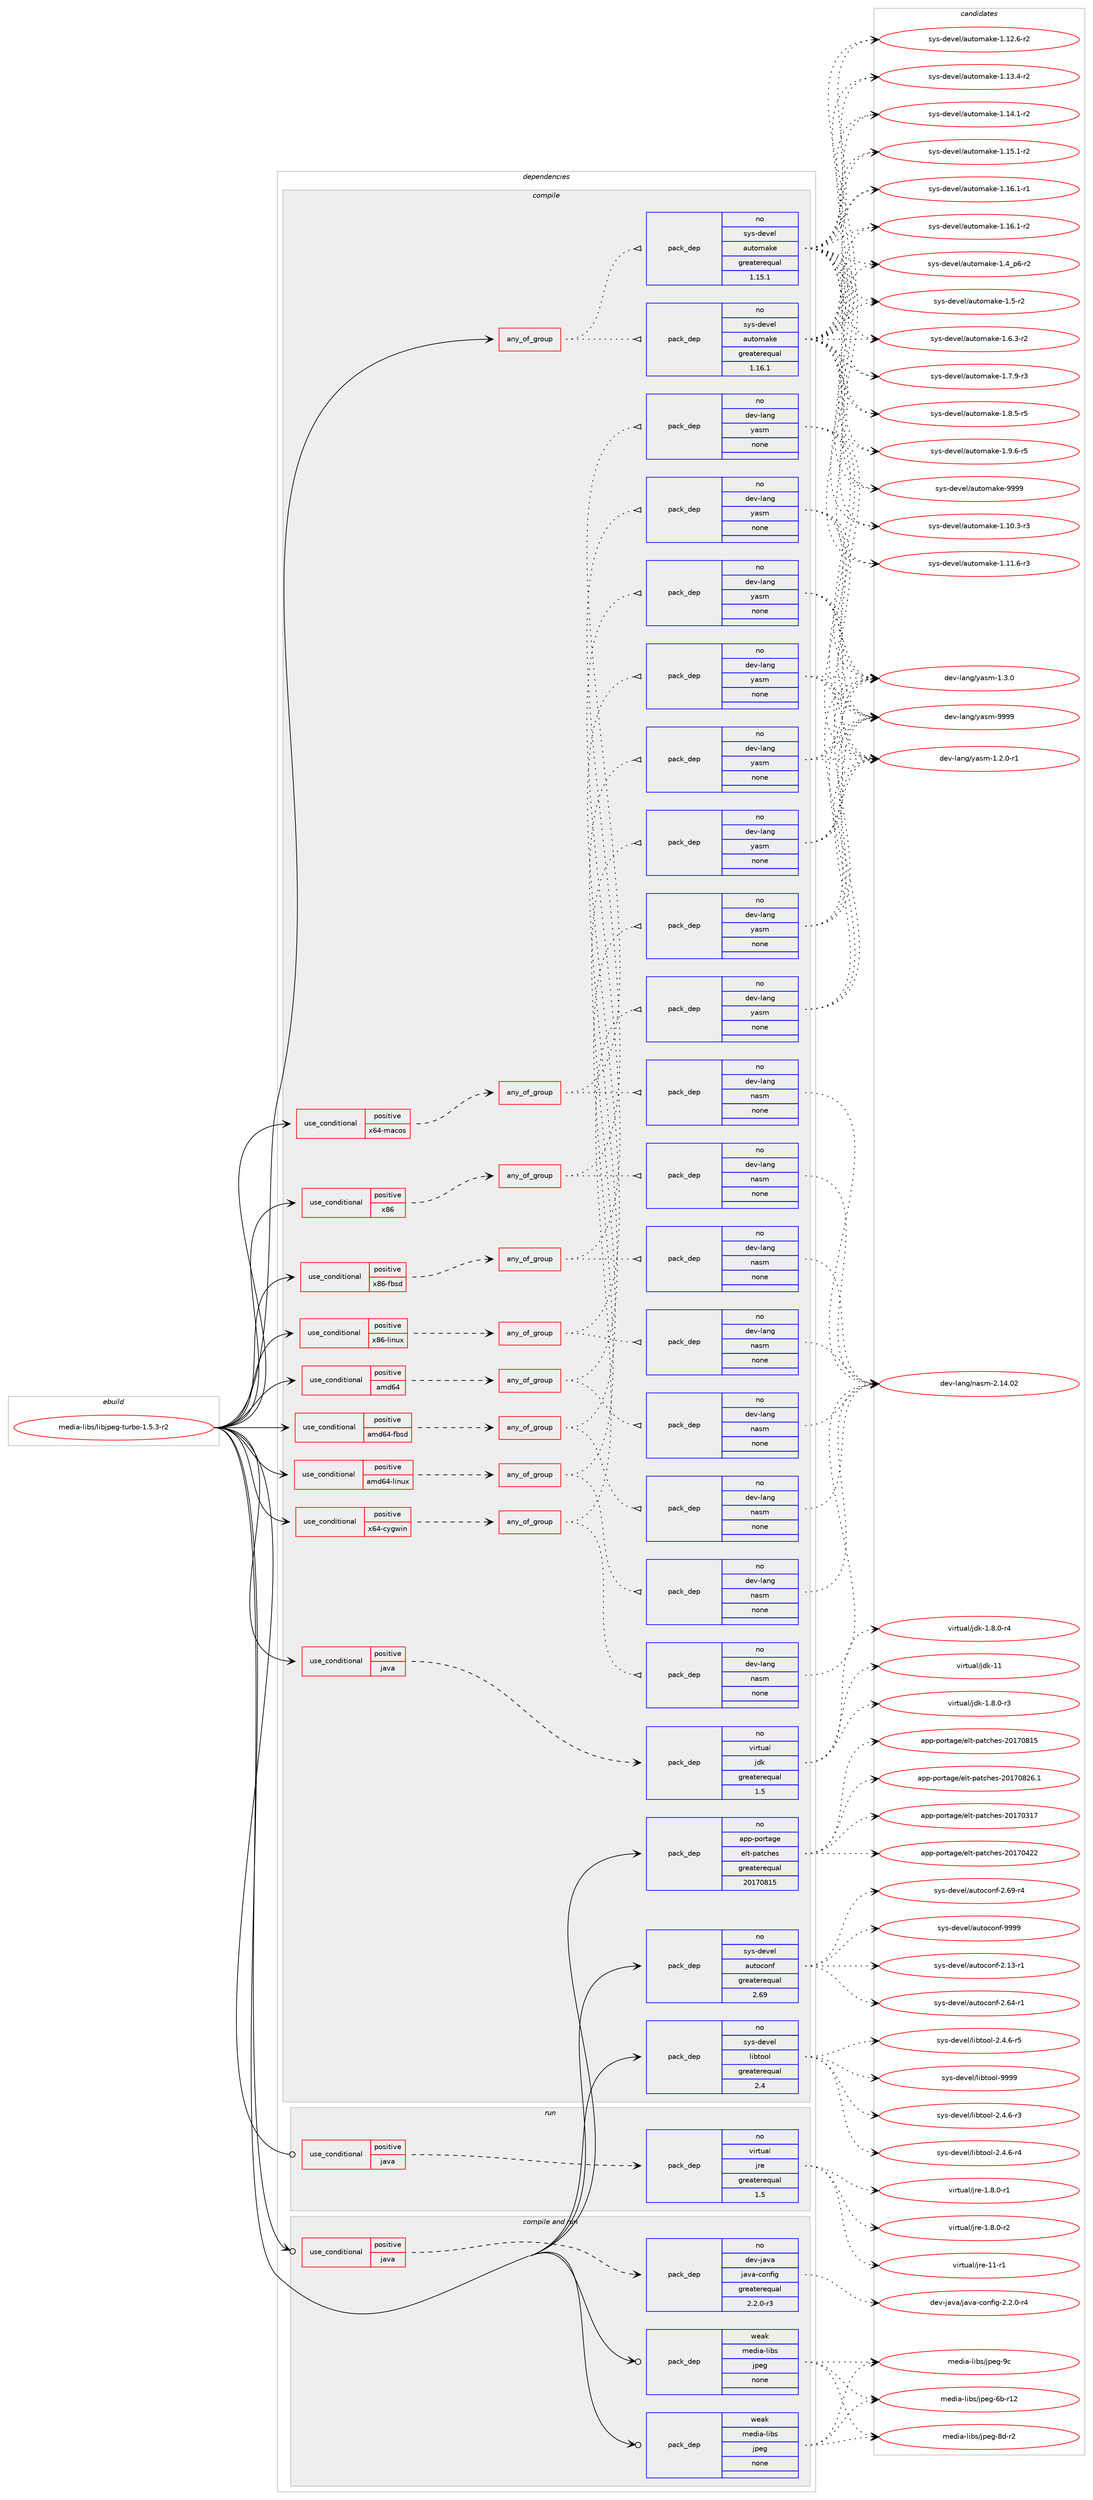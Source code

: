 digraph prolog {

# *************
# Graph options
# *************

newrank=true;
concentrate=true;
compound=true;
graph [rankdir=LR,fontname=Helvetica,fontsize=10,ranksep=1.5];#, ranksep=2.5, nodesep=0.2];
edge  [arrowhead=vee];
node  [fontname=Helvetica,fontsize=10];

# **********
# The ebuild
# **********

subgraph cluster_leftcol {
color=gray;
rank=same;
label=<<i>ebuild</i>>;
id [label="media-libs/libjpeg-turbo-1.5.3-r2", color=red, width=4, href="../media-libs/libjpeg-turbo-1.5.3-r2.svg"];
}

# ****************
# The dependencies
# ****************

subgraph cluster_midcol {
color=gray;
label=<<i>dependencies</i>>;
subgraph cluster_compile {
fillcolor="#eeeeee";
style=filled;
label=<<i>compile</i>>;
subgraph any13257 {
dependency787592 [label=<<TABLE BORDER="0" CELLBORDER="1" CELLSPACING="0" CELLPADDING="4"><TR><TD CELLPADDING="10">any_of_group</TD></TR></TABLE>>, shape=none, color=red];subgraph pack582353 {
dependency787593 [label=<<TABLE BORDER="0" CELLBORDER="1" CELLSPACING="0" CELLPADDING="4" WIDTH="220"><TR><TD ROWSPAN="6" CELLPADDING="30">pack_dep</TD></TR><TR><TD WIDTH="110">no</TD></TR><TR><TD>sys-devel</TD></TR><TR><TD>automake</TD></TR><TR><TD>greaterequal</TD></TR><TR><TD>1.16.1</TD></TR></TABLE>>, shape=none, color=blue];
}
dependency787592:e -> dependency787593:w [weight=20,style="dotted",arrowhead="oinv"];
subgraph pack582354 {
dependency787594 [label=<<TABLE BORDER="0" CELLBORDER="1" CELLSPACING="0" CELLPADDING="4" WIDTH="220"><TR><TD ROWSPAN="6" CELLPADDING="30">pack_dep</TD></TR><TR><TD WIDTH="110">no</TD></TR><TR><TD>sys-devel</TD></TR><TR><TD>automake</TD></TR><TR><TD>greaterequal</TD></TR><TR><TD>1.15.1</TD></TR></TABLE>>, shape=none, color=blue];
}
dependency787592:e -> dependency787594:w [weight=20,style="dotted",arrowhead="oinv"];
}
id:e -> dependency787592:w [weight=20,style="solid",arrowhead="vee"];
subgraph cond191549 {
dependency787595 [label=<<TABLE BORDER="0" CELLBORDER="1" CELLSPACING="0" CELLPADDING="4"><TR><TD ROWSPAN="3" CELLPADDING="10">use_conditional</TD></TR><TR><TD>positive</TD></TR><TR><TD>amd64</TD></TR></TABLE>>, shape=none, color=red];
subgraph any13258 {
dependency787596 [label=<<TABLE BORDER="0" CELLBORDER="1" CELLSPACING="0" CELLPADDING="4"><TR><TD CELLPADDING="10">any_of_group</TD></TR></TABLE>>, shape=none, color=red];subgraph pack582355 {
dependency787597 [label=<<TABLE BORDER="0" CELLBORDER="1" CELLSPACING="0" CELLPADDING="4" WIDTH="220"><TR><TD ROWSPAN="6" CELLPADDING="30">pack_dep</TD></TR><TR><TD WIDTH="110">no</TD></TR><TR><TD>dev-lang</TD></TR><TR><TD>nasm</TD></TR><TR><TD>none</TD></TR><TR><TD></TD></TR></TABLE>>, shape=none, color=blue];
}
dependency787596:e -> dependency787597:w [weight=20,style="dotted",arrowhead="oinv"];
subgraph pack582356 {
dependency787598 [label=<<TABLE BORDER="0" CELLBORDER="1" CELLSPACING="0" CELLPADDING="4" WIDTH="220"><TR><TD ROWSPAN="6" CELLPADDING="30">pack_dep</TD></TR><TR><TD WIDTH="110">no</TD></TR><TR><TD>dev-lang</TD></TR><TR><TD>yasm</TD></TR><TR><TD>none</TD></TR><TR><TD></TD></TR></TABLE>>, shape=none, color=blue];
}
dependency787596:e -> dependency787598:w [weight=20,style="dotted",arrowhead="oinv"];
}
dependency787595:e -> dependency787596:w [weight=20,style="dashed",arrowhead="vee"];
}
id:e -> dependency787595:w [weight=20,style="solid",arrowhead="vee"];
subgraph cond191550 {
dependency787599 [label=<<TABLE BORDER="0" CELLBORDER="1" CELLSPACING="0" CELLPADDING="4"><TR><TD ROWSPAN="3" CELLPADDING="10">use_conditional</TD></TR><TR><TD>positive</TD></TR><TR><TD>amd64-fbsd</TD></TR></TABLE>>, shape=none, color=red];
subgraph any13259 {
dependency787600 [label=<<TABLE BORDER="0" CELLBORDER="1" CELLSPACING="0" CELLPADDING="4"><TR><TD CELLPADDING="10">any_of_group</TD></TR></TABLE>>, shape=none, color=red];subgraph pack582357 {
dependency787601 [label=<<TABLE BORDER="0" CELLBORDER="1" CELLSPACING="0" CELLPADDING="4" WIDTH="220"><TR><TD ROWSPAN="6" CELLPADDING="30">pack_dep</TD></TR><TR><TD WIDTH="110">no</TD></TR><TR><TD>dev-lang</TD></TR><TR><TD>nasm</TD></TR><TR><TD>none</TD></TR><TR><TD></TD></TR></TABLE>>, shape=none, color=blue];
}
dependency787600:e -> dependency787601:w [weight=20,style="dotted",arrowhead="oinv"];
subgraph pack582358 {
dependency787602 [label=<<TABLE BORDER="0" CELLBORDER="1" CELLSPACING="0" CELLPADDING="4" WIDTH="220"><TR><TD ROWSPAN="6" CELLPADDING="30">pack_dep</TD></TR><TR><TD WIDTH="110">no</TD></TR><TR><TD>dev-lang</TD></TR><TR><TD>yasm</TD></TR><TR><TD>none</TD></TR><TR><TD></TD></TR></TABLE>>, shape=none, color=blue];
}
dependency787600:e -> dependency787602:w [weight=20,style="dotted",arrowhead="oinv"];
}
dependency787599:e -> dependency787600:w [weight=20,style="dashed",arrowhead="vee"];
}
id:e -> dependency787599:w [weight=20,style="solid",arrowhead="vee"];
subgraph cond191551 {
dependency787603 [label=<<TABLE BORDER="0" CELLBORDER="1" CELLSPACING="0" CELLPADDING="4"><TR><TD ROWSPAN="3" CELLPADDING="10">use_conditional</TD></TR><TR><TD>positive</TD></TR><TR><TD>amd64-linux</TD></TR></TABLE>>, shape=none, color=red];
subgraph any13260 {
dependency787604 [label=<<TABLE BORDER="0" CELLBORDER="1" CELLSPACING="0" CELLPADDING="4"><TR><TD CELLPADDING="10">any_of_group</TD></TR></TABLE>>, shape=none, color=red];subgraph pack582359 {
dependency787605 [label=<<TABLE BORDER="0" CELLBORDER="1" CELLSPACING="0" CELLPADDING="4" WIDTH="220"><TR><TD ROWSPAN="6" CELLPADDING="30">pack_dep</TD></TR><TR><TD WIDTH="110">no</TD></TR><TR><TD>dev-lang</TD></TR><TR><TD>nasm</TD></TR><TR><TD>none</TD></TR><TR><TD></TD></TR></TABLE>>, shape=none, color=blue];
}
dependency787604:e -> dependency787605:w [weight=20,style="dotted",arrowhead="oinv"];
subgraph pack582360 {
dependency787606 [label=<<TABLE BORDER="0" CELLBORDER="1" CELLSPACING="0" CELLPADDING="4" WIDTH="220"><TR><TD ROWSPAN="6" CELLPADDING="30">pack_dep</TD></TR><TR><TD WIDTH="110">no</TD></TR><TR><TD>dev-lang</TD></TR><TR><TD>yasm</TD></TR><TR><TD>none</TD></TR><TR><TD></TD></TR></TABLE>>, shape=none, color=blue];
}
dependency787604:e -> dependency787606:w [weight=20,style="dotted",arrowhead="oinv"];
}
dependency787603:e -> dependency787604:w [weight=20,style="dashed",arrowhead="vee"];
}
id:e -> dependency787603:w [weight=20,style="solid",arrowhead="vee"];
subgraph cond191552 {
dependency787607 [label=<<TABLE BORDER="0" CELLBORDER="1" CELLSPACING="0" CELLPADDING="4"><TR><TD ROWSPAN="3" CELLPADDING="10">use_conditional</TD></TR><TR><TD>positive</TD></TR><TR><TD>java</TD></TR></TABLE>>, shape=none, color=red];
subgraph pack582361 {
dependency787608 [label=<<TABLE BORDER="0" CELLBORDER="1" CELLSPACING="0" CELLPADDING="4" WIDTH="220"><TR><TD ROWSPAN="6" CELLPADDING="30">pack_dep</TD></TR><TR><TD WIDTH="110">no</TD></TR><TR><TD>virtual</TD></TR><TR><TD>jdk</TD></TR><TR><TD>greaterequal</TD></TR><TR><TD>1.5</TD></TR></TABLE>>, shape=none, color=blue];
}
dependency787607:e -> dependency787608:w [weight=20,style="dashed",arrowhead="vee"];
}
id:e -> dependency787607:w [weight=20,style="solid",arrowhead="vee"];
subgraph cond191553 {
dependency787609 [label=<<TABLE BORDER="0" CELLBORDER="1" CELLSPACING="0" CELLPADDING="4"><TR><TD ROWSPAN="3" CELLPADDING="10">use_conditional</TD></TR><TR><TD>positive</TD></TR><TR><TD>x64-cygwin</TD></TR></TABLE>>, shape=none, color=red];
subgraph any13261 {
dependency787610 [label=<<TABLE BORDER="0" CELLBORDER="1" CELLSPACING="0" CELLPADDING="4"><TR><TD CELLPADDING="10">any_of_group</TD></TR></TABLE>>, shape=none, color=red];subgraph pack582362 {
dependency787611 [label=<<TABLE BORDER="0" CELLBORDER="1" CELLSPACING="0" CELLPADDING="4" WIDTH="220"><TR><TD ROWSPAN="6" CELLPADDING="30">pack_dep</TD></TR><TR><TD WIDTH="110">no</TD></TR><TR><TD>dev-lang</TD></TR><TR><TD>nasm</TD></TR><TR><TD>none</TD></TR><TR><TD></TD></TR></TABLE>>, shape=none, color=blue];
}
dependency787610:e -> dependency787611:w [weight=20,style="dotted",arrowhead="oinv"];
subgraph pack582363 {
dependency787612 [label=<<TABLE BORDER="0" CELLBORDER="1" CELLSPACING="0" CELLPADDING="4" WIDTH="220"><TR><TD ROWSPAN="6" CELLPADDING="30">pack_dep</TD></TR><TR><TD WIDTH="110">no</TD></TR><TR><TD>dev-lang</TD></TR><TR><TD>yasm</TD></TR><TR><TD>none</TD></TR><TR><TD></TD></TR></TABLE>>, shape=none, color=blue];
}
dependency787610:e -> dependency787612:w [weight=20,style="dotted",arrowhead="oinv"];
}
dependency787609:e -> dependency787610:w [weight=20,style="dashed",arrowhead="vee"];
}
id:e -> dependency787609:w [weight=20,style="solid",arrowhead="vee"];
subgraph cond191554 {
dependency787613 [label=<<TABLE BORDER="0" CELLBORDER="1" CELLSPACING="0" CELLPADDING="4"><TR><TD ROWSPAN="3" CELLPADDING="10">use_conditional</TD></TR><TR><TD>positive</TD></TR><TR><TD>x64-macos</TD></TR></TABLE>>, shape=none, color=red];
subgraph any13262 {
dependency787614 [label=<<TABLE BORDER="0" CELLBORDER="1" CELLSPACING="0" CELLPADDING="4"><TR><TD CELLPADDING="10">any_of_group</TD></TR></TABLE>>, shape=none, color=red];subgraph pack582364 {
dependency787615 [label=<<TABLE BORDER="0" CELLBORDER="1" CELLSPACING="0" CELLPADDING="4" WIDTH="220"><TR><TD ROWSPAN="6" CELLPADDING="30">pack_dep</TD></TR><TR><TD WIDTH="110">no</TD></TR><TR><TD>dev-lang</TD></TR><TR><TD>nasm</TD></TR><TR><TD>none</TD></TR><TR><TD></TD></TR></TABLE>>, shape=none, color=blue];
}
dependency787614:e -> dependency787615:w [weight=20,style="dotted",arrowhead="oinv"];
subgraph pack582365 {
dependency787616 [label=<<TABLE BORDER="0" CELLBORDER="1" CELLSPACING="0" CELLPADDING="4" WIDTH="220"><TR><TD ROWSPAN="6" CELLPADDING="30">pack_dep</TD></TR><TR><TD WIDTH="110">no</TD></TR><TR><TD>dev-lang</TD></TR><TR><TD>yasm</TD></TR><TR><TD>none</TD></TR><TR><TD></TD></TR></TABLE>>, shape=none, color=blue];
}
dependency787614:e -> dependency787616:w [weight=20,style="dotted",arrowhead="oinv"];
}
dependency787613:e -> dependency787614:w [weight=20,style="dashed",arrowhead="vee"];
}
id:e -> dependency787613:w [weight=20,style="solid",arrowhead="vee"];
subgraph cond191555 {
dependency787617 [label=<<TABLE BORDER="0" CELLBORDER="1" CELLSPACING="0" CELLPADDING="4"><TR><TD ROWSPAN="3" CELLPADDING="10">use_conditional</TD></TR><TR><TD>positive</TD></TR><TR><TD>x86</TD></TR></TABLE>>, shape=none, color=red];
subgraph any13263 {
dependency787618 [label=<<TABLE BORDER="0" CELLBORDER="1" CELLSPACING="0" CELLPADDING="4"><TR><TD CELLPADDING="10">any_of_group</TD></TR></TABLE>>, shape=none, color=red];subgraph pack582366 {
dependency787619 [label=<<TABLE BORDER="0" CELLBORDER="1" CELLSPACING="0" CELLPADDING="4" WIDTH="220"><TR><TD ROWSPAN="6" CELLPADDING="30">pack_dep</TD></TR><TR><TD WIDTH="110">no</TD></TR><TR><TD>dev-lang</TD></TR><TR><TD>nasm</TD></TR><TR><TD>none</TD></TR><TR><TD></TD></TR></TABLE>>, shape=none, color=blue];
}
dependency787618:e -> dependency787619:w [weight=20,style="dotted",arrowhead="oinv"];
subgraph pack582367 {
dependency787620 [label=<<TABLE BORDER="0" CELLBORDER="1" CELLSPACING="0" CELLPADDING="4" WIDTH="220"><TR><TD ROWSPAN="6" CELLPADDING="30">pack_dep</TD></TR><TR><TD WIDTH="110">no</TD></TR><TR><TD>dev-lang</TD></TR><TR><TD>yasm</TD></TR><TR><TD>none</TD></TR><TR><TD></TD></TR></TABLE>>, shape=none, color=blue];
}
dependency787618:e -> dependency787620:w [weight=20,style="dotted",arrowhead="oinv"];
}
dependency787617:e -> dependency787618:w [weight=20,style="dashed",arrowhead="vee"];
}
id:e -> dependency787617:w [weight=20,style="solid",arrowhead="vee"];
subgraph cond191556 {
dependency787621 [label=<<TABLE BORDER="0" CELLBORDER="1" CELLSPACING="0" CELLPADDING="4"><TR><TD ROWSPAN="3" CELLPADDING="10">use_conditional</TD></TR><TR><TD>positive</TD></TR><TR><TD>x86-fbsd</TD></TR></TABLE>>, shape=none, color=red];
subgraph any13264 {
dependency787622 [label=<<TABLE BORDER="0" CELLBORDER="1" CELLSPACING="0" CELLPADDING="4"><TR><TD CELLPADDING="10">any_of_group</TD></TR></TABLE>>, shape=none, color=red];subgraph pack582368 {
dependency787623 [label=<<TABLE BORDER="0" CELLBORDER="1" CELLSPACING="0" CELLPADDING="4" WIDTH="220"><TR><TD ROWSPAN="6" CELLPADDING="30">pack_dep</TD></TR><TR><TD WIDTH="110">no</TD></TR><TR><TD>dev-lang</TD></TR><TR><TD>nasm</TD></TR><TR><TD>none</TD></TR><TR><TD></TD></TR></TABLE>>, shape=none, color=blue];
}
dependency787622:e -> dependency787623:w [weight=20,style="dotted",arrowhead="oinv"];
subgraph pack582369 {
dependency787624 [label=<<TABLE BORDER="0" CELLBORDER="1" CELLSPACING="0" CELLPADDING="4" WIDTH="220"><TR><TD ROWSPAN="6" CELLPADDING="30">pack_dep</TD></TR><TR><TD WIDTH="110">no</TD></TR><TR><TD>dev-lang</TD></TR><TR><TD>yasm</TD></TR><TR><TD>none</TD></TR><TR><TD></TD></TR></TABLE>>, shape=none, color=blue];
}
dependency787622:e -> dependency787624:w [weight=20,style="dotted",arrowhead="oinv"];
}
dependency787621:e -> dependency787622:w [weight=20,style="dashed",arrowhead="vee"];
}
id:e -> dependency787621:w [weight=20,style="solid",arrowhead="vee"];
subgraph cond191557 {
dependency787625 [label=<<TABLE BORDER="0" CELLBORDER="1" CELLSPACING="0" CELLPADDING="4"><TR><TD ROWSPAN="3" CELLPADDING="10">use_conditional</TD></TR><TR><TD>positive</TD></TR><TR><TD>x86-linux</TD></TR></TABLE>>, shape=none, color=red];
subgraph any13265 {
dependency787626 [label=<<TABLE BORDER="0" CELLBORDER="1" CELLSPACING="0" CELLPADDING="4"><TR><TD CELLPADDING="10">any_of_group</TD></TR></TABLE>>, shape=none, color=red];subgraph pack582370 {
dependency787627 [label=<<TABLE BORDER="0" CELLBORDER="1" CELLSPACING="0" CELLPADDING="4" WIDTH="220"><TR><TD ROWSPAN="6" CELLPADDING="30">pack_dep</TD></TR><TR><TD WIDTH="110">no</TD></TR><TR><TD>dev-lang</TD></TR><TR><TD>nasm</TD></TR><TR><TD>none</TD></TR><TR><TD></TD></TR></TABLE>>, shape=none, color=blue];
}
dependency787626:e -> dependency787627:w [weight=20,style="dotted",arrowhead="oinv"];
subgraph pack582371 {
dependency787628 [label=<<TABLE BORDER="0" CELLBORDER="1" CELLSPACING="0" CELLPADDING="4" WIDTH="220"><TR><TD ROWSPAN="6" CELLPADDING="30">pack_dep</TD></TR><TR><TD WIDTH="110">no</TD></TR><TR><TD>dev-lang</TD></TR><TR><TD>yasm</TD></TR><TR><TD>none</TD></TR><TR><TD></TD></TR></TABLE>>, shape=none, color=blue];
}
dependency787626:e -> dependency787628:w [weight=20,style="dotted",arrowhead="oinv"];
}
dependency787625:e -> dependency787626:w [weight=20,style="dashed",arrowhead="vee"];
}
id:e -> dependency787625:w [weight=20,style="solid",arrowhead="vee"];
subgraph pack582372 {
dependency787629 [label=<<TABLE BORDER="0" CELLBORDER="1" CELLSPACING="0" CELLPADDING="4" WIDTH="220"><TR><TD ROWSPAN="6" CELLPADDING="30">pack_dep</TD></TR><TR><TD WIDTH="110">no</TD></TR><TR><TD>app-portage</TD></TR><TR><TD>elt-patches</TD></TR><TR><TD>greaterequal</TD></TR><TR><TD>20170815</TD></TR></TABLE>>, shape=none, color=blue];
}
id:e -> dependency787629:w [weight=20,style="solid",arrowhead="vee"];
subgraph pack582373 {
dependency787630 [label=<<TABLE BORDER="0" CELLBORDER="1" CELLSPACING="0" CELLPADDING="4" WIDTH="220"><TR><TD ROWSPAN="6" CELLPADDING="30">pack_dep</TD></TR><TR><TD WIDTH="110">no</TD></TR><TR><TD>sys-devel</TD></TR><TR><TD>autoconf</TD></TR><TR><TD>greaterequal</TD></TR><TR><TD>2.69</TD></TR></TABLE>>, shape=none, color=blue];
}
id:e -> dependency787630:w [weight=20,style="solid",arrowhead="vee"];
subgraph pack582374 {
dependency787631 [label=<<TABLE BORDER="0" CELLBORDER="1" CELLSPACING="0" CELLPADDING="4" WIDTH="220"><TR><TD ROWSPAN="6" CELLPADDING="30">pack_dep</TD></TR><TR><TD WIDTH="110">no</TD></TR><TR><TD>sys-devel</TD></TR><TR><TD>libtool</TD></TR><TR><TD>greaterequal</TD></TR><TR><TD>2.4</TD></TR></TABLE>>, shape=none, color=blue];
}
id:e -> dependency787631:w [weight=20,style="solid",arrowhead="vee"];
}
subgraph cluster_compileandrun {
fillcolor="#eeeeee";
style=filled;
label=<<i>compile and run</i>>;
subgraph cond191558 {
dependency787632 [label=<<TABLE BORDER="0" CELLBORDER="1" CELLSPACING="0" CELLPADDING="4"><TR><TD ROWSPAN="3" CELLPADDING="10">use_conditional</TD></TR><TR><TD>positive</TD></TR><TR><TD>java</TD></TR></TABLE>>, shape=none, color=red];
subgraph pack582375 {
dependency787633 [label=<<TABLE BORDER="0" CELLBORDER="1" CELLSPACING="0" CELLPADDING="4" WIDTH="220"><TR><TD ROWSPAN="6" CELLPADDING="30">pack_dep</TD></TR><TR><TD WIDTH="110">no</TD></TR><TR><TD>dev-java</TD></TR><TR><TD>java-config</TD></TR><TR><TD>greaterequal</TD></TR><TR><TD>2.2.0-r3</TD></TR></TABLE>>, shape=none, color=blue];
}
dependency787632:e -> dependency787633:w [weight=20,style="dashed",arrowhead="vee"];
}
id:e -> dependency787632:w [weight=20,style="solid",arrowhead="odotvee"];
subgraph pack582376 {
dependency787634 [label=<<TABLE BORDER="0" CELLBORDER="1" CELLSPACING="0" CELLPADDING="4" WIDTH="220"><TR><TD ROWSPAN="6" CELLPADDING="30">pack_dep</TD></TR><TR><TD WIDTH="110">weak</TD></TR><TR><TD>media-libs</TD></TR><TR><TD>jpeg</TD></TR><TR><TD>none</TD></TR><TR><TD></TD></TR></TABLE>>, shape=none, color=blue];
}
id:e -> dependency787634:w [weight=20,style="solid",arrowhead="odotvee"];
subgraph pack582377 {
dependency787635 [label=<<TABLE BORDER="0" CELLBORDER="1" CELLSPACING="0" CELLPADDING="4" WIDTH="220"><TR><TD ROWSPAN="6" CELLPADDING="30">pack_dep</TD></TR><TR><TD WIDTH="110">weak</TD></TR><TR><TD>media-libs</TD></TR><TR><TD>jpeg</TD></TR><TR><TD>none</TD></TR><TR><TD></TD></TR></TABLE>>, shape=none, color=blue];
}
id:e -> dependency787635:w [weight=20,style="solid",arrowhead="odotvee"];
}
subgraph cluster_run {
fillcolor="#eeeeee";
style=filled;
label=<<i>run</i>>;
subgraph cond191559 {
dependency787636 [label=<<TABLE BORDER="0" CELLBORDER="1" CELLSPACING="0" CELLPADDING="4"><TR><TD ROWSPAN="3" CELLPADDING="10">use_conditional</TD></TR><TR><TD>positive</TD></TR><TR><TD>java</TD></TR></TABLE>>, shape=none, color=red];
subgraph pack582378 {
dependency787637 [label=<<TABLE BORDER="0" CELLBORDER="1" CELLSPACING="0" CELLPADDING="4" WIDTH="220"><TR><TD ROWSPAN="6" CELLPADDING="30">pack_dep</TD></TR><TR><TD WIDTH="110">no</TD></TR><TR><TD>virtual</TD></TR><TR><TD>jre</TD></TR><TR><TD>greaterequal</TD></TR><TR><TD>1.5</TD></TR></TABLE>>, shape=none, color=blue];
}
dependency787636:e -> dependency787637:w [weight=20,style="dashed",arrowhead="vee"];
}
id:e -> dependency787636:w [weight=20,style="solid",arrowhead="odot"];
}
}

# **************
# The candidates
# **************

subgraph cluster_choices {
rank=same;
color=gray;
label=<<i>candidates</i>>;

subgraph choice582353 {
color=black;
nodesep=1;
choice11512111545100101118101108479711711611110997107101454946494846514511451 [label="sys-devel/automake-1.10.3-r3", color=red, width=4,href="../sys-devel/automake-1.10.3-r3.svg"];
choice11512111545100101118101108479711711611110997107101454946494946544511451 [label="sys-devel/automake-1.11.6-r3", color=red, width=4,href="../sys-devel/automake-1.11.6-r3.svg"];
choice11512111545100101118101108479711711611110997107101454946495046544511450 [label="sys-devel/automake-1.12.6-r2", color=red, width=4,href="../sys-devel/automake-1.12.6-r2.svg"];
choice11512111545100101118101108479711711611110997107101454946495146524511450 [label="sys-devel/automake-1.13.4-r2", color=red, width=4,href="../sys-devel/automake-1.13.4-r2.svg"];
choice11512111545100101118101108479711711611110997107101454946495246494511450 [label="sys-devel/automake-1.14.1-r2", color=red, width=4,href="../sys-devel/automake-1.14.1-r2.svg"];
choice11512111545100101118101108479711711611110997107101454946495346494511450 [label="sys-devel/automake-1.15.1-r2", color=red, width=4,href="../sys-devel/automake-1.15.1-r2.svg"];
choice11512111545100101118101108479711711611110997107101454946495446494511449 [label="sys-devel/automake-1.16.1-r1", color=red, width=4,href="../sys-devel/automake-1.16.1-r1.svg"];
choice11512111545100101118101108479711711611110997107101454946495446494511450 [label="sys-devel/automake-1.16.1-r2", color=red, width=4,href="../sys-devel/automake-1.16.1-r2.svg"];
choice115121115451001011181011084797117116111109971071014549465295112544511450 [label="sys-devel/automake-1.4_p6-r2", color=red, width=4,href="../sys-devel/automake-1.4_p6-r2.svg"];
choice11512111545100101118101108479711711611110997107101454946534511450 [label="sys-devel/automake-1.5-r2", color=red, width=4,href="../sys-devel/automake-1.5-r2.svg"];
choice115121115451001011181011084797117116111109971071014549465446514511450 [label="sys-devel/automake-1.6.3-r2", color=red, width=4,href="../sys-devel/automake-1.6.3-r2.svg"];
choice115121115451001011181011084797117116111109971071014549465546574511451 [label="sys-devel/automake-1.7.9-r3", color=red, width=4,href="../sys-devel/automake-1.7.9-r3.svg"];
choice115121115451001011181011084797117116111109971071014549465646534511453 [label="sys-devel/automake-1.8.5-r5", color=red, width=4,href="../sys-devel/automake-1.8.5-r5.svg"];
choice115121115451001011181011084797117116111109971071014549465746544511453 [label="sys-devel/automake-1.9.6-r5", color=red, width=4,href="../sys-devel/automake-1.9.6-r5.svg"];
choice115121115451001011181011084797117116111109971071014557575757 [label="sys-devel/automake-9999", color=red, width=4,href="../sys-devel/automake-9999.svg"];
dependency787593:e -> choice11512111545100101118101108479711711611110997107101454946494846514511451:w [style=dotted,weight="100"];
dependency787593:e -> choice11512111545100101118101108479711711611110997107101454946494946544511451:w [style=dotted,weight="100"];
dependency787593:e -> choice11512111545100101118101108479711711611110997107101454946495046544511450:w [style=dotted,weight="100"];
dependency787593:e -> choice11512111545100101118101108479711711611110997107101454946495146524511450:w [style=dotted,weight="100"];
dependency787593:e -> choice11512111545100101118101108479711711611110997107101454946495246494511450:w [style=dotted,weight="100"];
dependency787593:e -> choice11512111545100101118101108479711711611110997107101454946495346494511450:w [style=dotted,weight="100"];
dependency787593:e -> choice11512111545100101118101108479711711611110997107101454946495446494511449:w [style=dotted,weight="100"];
dependency787593:e -> choice11512111545100101118101108479711711611110997107101454946495446494511450:w [style=dotted,weight="100"];
dependency787593:e -> choice115121115451001011181011084797117116111109971071014549465295112544511450:w [style=dotted,weight="100"];
dependency787593:e -> choice11512111545100101118101108479711711611110997107101454946534511450:w [style=dotted,weight="100"];
dependency787593:e -> choice115121115451001011181011084797117116111109971071014549465446514511450:w [style=dotted,weight="100"];
dependency787593:e -> choice115121115451001011181011084797117116111109971071014549465546574511451:w [style=dotted,weight="100"];
dependency787593:e -> choice115121115451001011181011084797117116111109971071014549465646534511453:w [style=dotted,weight="100"];
dependency787593:e -> choice115121115451001011181011084797117116111109971071014549465746544511453:w [style=dotted,weight="100"];
dependency787593:e -> choice115121115451001011181011084797117116111109971071014557575757:w [style=dotted,weight="100"];
}
subgraph choice582354 {
color=black;
nodesep=1;
choice11512111545100101118101108479711711611110997107101454946494846514511451 [label="sys-devel/automake-1.10.3-r3", color=red, width=4,href="../sys-devel/automake-1.10.3-r3.svg"];
choice11512111545100101118101108479711711611110997107101454946494946544511451 [label="sys-devel/automake-1.11.6-r3", color=red, width=4,href="../sys-devel/automake-1.11.6-r3.svg"];
choice11512111545100101118101108479711711611110997107101454946495046544511450 [label="sys-devel/automake-1.12.6-r2", color=red, width=4,href="../sys-devel/automake-1.12.6-r2.svg"];
choice11512111545100101118101108479711711611110997107101454946495146524511450 [label="sys-devel/automake-1.13.4-r2", color=red, width=4,href="../sys-devel/automake-1.13.4-r2.svg"];
choice11512111545100101118101108479711711611110997107101454946495246494511450 [label="sys-devel/automake-1.14.1-r2", color=red, width=4,href="../sys-devel/automake-1.14.1-r2.svg"];
choice11512111545100101118101108479711711611110997107101454946495346494511450 [label="sys-devel/automake-1.15.1-r2", color=red, width=4,href="../sys-devel/automake-1.15.1-r2.svg"];
choice11512111545100101118101108479711711611110997107101454946495446494511449 [label="sys-devel/automake-1.16.1-r1", color=red, width=4,href="../sys-devel/automake-1.16.1-r1.svg"];
choice11512111545100101118101108479711711611110997107101454946495446494511450 [label="sys-devel/automake-1.16.1-r2", color=red, width=4,href="../sys-devel/automake-1.16.1-r2.svg"];
choice115121115451001011181011084797117116111109971071014549465295112544511450 [label="sys-devel/automake-1.4_p6-r2", color=red, width=4,href="../sys-devel/automake-1.4_p6-r2.svg"];
choice11512111545100101118101108479711711611110997107101454946534511450 [label="sys-devel/automake-1.5-r2", color=red, width=4,href="../sys-devel/automake-1.5-r2.svg"];
choice115121115451001011181011084797117116111109971071014549465446514511450 [label="sys-devel/automake-1.6.3-r2", color=red, width=4,href="../sys-devel/automake-1.6.3-r2.svg"];
choice115121115451001011181011084797117116111109971071014549465546574511451 [label="sys-devel/automake-1.7.9-r3", color=red, width=4,href="../sys-devel/automake-1.7.9-r3.svg"];
choice115121115451001011181011084797117116111109971071014549465646534511453 [label="sys-devel/automake-1.8.5-r5", color=red, width=4,href="../sys-devel/automake-1.8.5-r5.svg"];
choice115121115451001011181011084797117116111109971071014549465746544511453 [label="sys-devel/automake-1.9.6-r5", color=red, width=4,href="../sys-devel/automake-1.9.6-r5.svg"];
choice115121115451001011181011084797117116111109971071014557575757 [label="sys-devel/automake-9999", color=red, width=4,href="../sys-devel/automake-9999.svg"];
dependency787594:e -> choice11512111545100101118101108479711711611110997107101454946494846514511451:w [style=dotted,weight="100"];
dependency787594:e -> choice11512111545100101118101108479711711611110997107101454946494946544511451:w [style=dotted,weight="100"];
dependency787594:e -> choice11512111545100101118101108479711711611110997107101454946495046544511450:w [style=dotted,weight="100"];
dependency787594:e -> choice11512111545100101118101108479711711611110997107101454946495146524511450:w [style=dotted,weight="100"];
dependency787594:e -> choice11512111545100101118101108479711711611110997107101454946495246494511450:w [style=dotted,weight="100"];
dependency787594:e -> choice11512111545100101118101108479711711611110997107101454946495346494511450:w [style=dotted,weight="100"];
dependency787594:e -> choice11512111545100101118101108479711711611110997107101454946495446494511449:w [style=dotted,weight="100"];
dependency787594:e -> choice11512111545100101118101108479711711611110997107101454946495446494511450:w [style=dotted,weight="100"];
dependency787594:e -> choice115121115451001011181011084797117116111109971071014549465295112544511450:w [style=dotted,weight="100"];
dependency787594:e -> choice11512111545100101118101108479711711611110997107101454946534511450:w [style=dotted,weight="100"];
dependency787594:e -> choice115121115451001011181011084797117116111109971071014549465446514511450:w [style=dotted,weight="100"];
dependency787594:e -> choice115121115451001011181011084797117116111109971071014549465546574511451:w [style=dotted,weight="100"];
dependency787594:e -> choice115121115451001011181011084797117116111109971071014549465646534511453:w [style=dotted,weight="100"];
dependency787594:e -> choice115121115451001011181011084797117116111109971071014549465746544511453:w [style=dotted,weight="100"];
dependency787594:e -> choice115121115451001011181011084797117116111109971071014557575757:w [style=dotted,weight="100"];
}
subgraph choice582355 {
color=black;
nodesep=1;
choice100101118451089711010347110971151094550464952464850 [label="dev-lang/nasm-2.14.02", color=red, width=4,href="../dev-lang/nasm-2.14.02.svg"];
dependency787597:e -> choice100101118451089711010347110971151094550464952464850:w [style=dotted,weight="100"];
}
subgraph choice582356 {
color=black;
nodesep=1;
choice100101118451089711010347121971151094549465046484511449 [label="dev-lang/yasm-1.2.0-r1", color=red, width=4,href="../dev-lang/yasm-1.2.0-r1.svg"];
choice10010111845108971101034712197115109454946514648 [label="dev-lang/yasm-1.3.0", color=red, width=4,href="../dev-lang/yasm-1.3.0.svg"];
choice100101118451089711010347121971151094557575757 [label="dev-lang/yasm-9999", color=red, width=4,href="../dev-lang/yasm-9999.svg"];
dependency787598:e -> choice100101118451089711010347121971151094549465046484511449:w [style=dotted,weight="100"];
dependency787598:e -> choice10010111845108971101034712197115109454946514648:w [style=dotted,weight="100"];
dependency787598:e -> choice100101118451089711010347121971151094557575757:w [style=dotted,weight="100"];
}
subgraph choice582357 {
color=black;
nodesep=1;
choice100101118451089711010347110971151094550464952464850 [label="dev-lang/nasm-2.14.02", color=red, width=4,href="../dev-lang/nasm-2.14.02.svg"];
dependency787601:e -> choice100101118451089711010347110971151094550464952464850:w [style=dotted,weight="100"];
}
subgraph choice582358 {
color=black;
nodesep=1;
choice100101118451089711010347121971151094549465046484511449 [label="dev-lang/yasm-1.2.0-r1", color=red, width=4,href="../dev-lang/yasm-1.2.0-r1.svg"];
choice10010111845108971101034712197115109454946514648 [label="dev-lang/yasm-1.3.0", color=red, width=4,href="../dev-lang/yasm-1.3.0.svg"];
choice100101118451089711010347121971151094557575757 [label="dev-lang/yasm-9999", color=red, width=4,href="../dev-lang/yasm-9999.svg"];
dependency787602:e -> choice100101118451089711010347121971151094549465046484511449:w [style=dotted,weight="100"];
dependency787602:e -> choice10010111845108971101034712197115109454946514648:w [style=dotted,weight="100"];
dependency787602:e -> choice100101118451089711010347121971151094557575757:w [style=dotted,weight="100"];
}
subgraph choice582359 {
color=black;
nodesep=1;
choice100101118451089711010347110971151094550464952464850 [label="dev-lang/nasm-2.14.02", color=red, width=4,href="../dev-lang/nasm-2.14.02.svg"];
dependency787605:e -> choice100101118451089711010347110971151094550464952464850:w [style=dotted,weight="100"];
}
subgraph choice582360 {
color=black;
nodesep=1;
choice100101118451089711010347121971151094549465046484511449 [label="dev-lang/yasm-1.2.0-r1", color=red, width=4,href="../dev-lang/yasm-1.2.0-r1.svg"];
choice10010111845108971101034712197115109454946514648 [label="dev-lang/yasm-1.3.0", color=red, width=4,href="../dev-lang/yasm-1.3.0.svg"];
choice100101118451089711010347121971151094557575757 [label="dev-lang/yasm-9999", color=red, width=4,href="../dev-lang/yasm-9999.svg"];
dependency787606:e -> choice100101118451089711010347121971151094549465046484511449:w [style=dotted,weight="100"];
dependency787606:e -> choice10010111845108971101034712197115109454946514648:w [style=dotted,weight="100"];
dependency787606:e -> choice100101118451089711010347121971151094557575757:w [style=dotted,weight="100"];
}
subgraph choice582361 {
color=black;
nodesep=1;
choice11810511411611797108471061001074549465646484511451 [label="virtual/jdk-1.8.0-r3", color=red, width=4,href="../virtual/jdk-1.8.0-r3.svg"];
choice11810511411611797108471061001074549465646484511452 [label="virtual/jdk-1.8.0-r4", color=red, width=4,href="../virtual/jdk-1.8.0-r4.svg"];
choice1181051141161179710847106100107454949 [label="virtual/jdk-11", color=red, width=4,href="../virtual/jdk-11.svg"];
dependency787608:e -> choice11810511411611797108471061001074549465646484511451:w [style=dotted,weight="100"];
dependency787608:e -> choice11810511411611797108471061001074549465646484511452:w [style=dotted,weight="100"];
dependency787608:e -> choice1181051141161179710847106100107454949:w [style=dotted,weight="100"];
}
subgraph choice582362 {
color=black;
nodesep=1;
choice100101118451089711010347110971151094550464952464850 [label="dev-lang/nasm-2.14.02", color=red, width=4,href="../dev-lang/nasm-2.14.02.svg"];
dependency787611:e -> choice100101118451089711010347110971151094550464952464850:w [style=dotted,weight="100"];
}
subgraph choice582363 {
color=black;
nodesep=1;
choice100101118451089711010347121971151094549465046484511449 [label="dev-lang/yasm-1.2.0-r1", color=red, width=4,href="../dev-lang/yasm-1.2.0-r1.svg"];
choice10010111845108971101034712197115109454946514648 [label="dev-lang/yasm-1.3.0", color=red, width=4,href="../dev-lang/yasm-1.3.0.svg"];
choice100101118451089711010347121971151094557575757 [label="dev-lang/yasm-9999", color=red, width=4,href="../dev-lang/yasm-9999.svg"];
dependency787612:e -> choice100101118451089711010347121971151094549465046484511449:w [style=dotted,weight="100"];
dependency787612:e -> choice10010111845108971101034712197115109454946514648:w [style=dotted,weight="100"];
dependency787612:e -> choice100101118451089711010347121971151094557575757:w [style=dotted,weight="100"];
}
subgraph choice582364 {
color=black;
nodesep=1;
choice100101118451089711010347110971151094550464952464850 [label="dev-lang/nasm-2.14.02", color=red, width=4,href="../dev-lang/nasm-2.14.02.svg"];
dependency787615:e -> choice100101118451089711010347110971151094550464952464850:w [style=dotted,weight="100"];
}
subgraph choice582365 {
color=black;
nodesep=1;
choice100101118451089711010347121971151094549465046484511449 [label="dev-lang/yasm-1.2.0-r1", color=red, width=4,href="../dev-lang/yasm-1.2.0-r1.svg"];
choice10010111845108971101034712197115109454946514648 [label="dev-lang/yasm-1.3.0", color=red, width=4,href="../dev-lang/yasm-1.3.0.svg"];
choice100101118451089711010347121971151094557575757 [label="dev-lang/yasm-9999", color=red, width=4,href="../dev-lang/yasm-9999.svg"];
dependency787616:e -> choice100101118451089711010347121971151094549465046484511449:w [style=dotted,weight="100"];
dependency787616:e -> choice10010111845108971101034712197115109454946514648:w [style=dotted,weight="100"];
dependency787616:e -> choice100101118451089711010347121971151094557575757:w [style=dotted,weight="100"];
}
subgraph choice582366 {
color=black;
nodesep=1;
choice100101118451089711010347110971151094550464952464850 [label="dev-lang/nasm-2.14.02", color=red, width=4,href="../dev-lang/nasm-2.14.02.svg"];
dependency787619:e -> choice100101118451089711010347110971151094550464952464850:w [style=dotted,weight="100"];
}
subgraph choice582367 {
color=black;
nodesep=1;
choice100101118451089711010347121971151094549465046484511449 [label="dev-lang/yasm-1.2.0-r1", color=red, width=4,href="../dev-lang/yasm-1.2.0-r1.svg"];
choice10010111845108971101034712197115109454946514648 [label="dev-lang/yasm-1.3.0", color=red, width=4,href="../dev-lang/yasm-1.3.0.svg"];
choice100101118451089711010347121971151094557575757 [label="dev-lang/yasm-9999", color=red, width=4,href="../dev-lang/yasm-9999.svg"];
dependency787620:e -> choice100101118451089711010347121971151094549465046484511449:w [style=dotted,weight="100"];
dependency787620:e -> choice10010111845108971101034712197115109454946514648:w [style=dotted,weight="100"];
dependency787620:e -> choice100101118451089711010347121971151094557575757:w [style=dotted,weight="100"];
}
subgraph choice582368 {
color=black;
nodesep=1;
choice100101118451089711010347110971151094550464952464850 [label="dev-lang/nasm-2.14.02", color=red, width=4,href="../dev-lang/nasm-2.14.02.svg"];
dependency787623:e -> choice100101118451089711010347110971151094550464952464850:w [style=dotted,weight="100"];
}
subgraph choice582369 {
color=black;
nodesep=1;
choice100101118451089711010347121971151094549465046484511449 [label="dev-lang/yasm-1.2.0-r1", color=red, width=4,href="../dev-lang/yasm-1.2.0-r1.svg"];
choice10010111845108971101034712197115109454946514648 [label="dev-lang/yasm-1.3.0", color=red, width=4,href="../dev-lang/yasm-1.3.0.svg"];
choice100101118451089711010347121971151094557575757 [label="dev-lang/yasm-9999", color=red, width=4,href="../dev-lang/yasm-9999.svg"];
dependency787624:e -> choice100101118451089711010347121971151094549465046484511449:w [style=dotted,weight="100"];
dependency787624:e -> choice10010111845108971101034712197115109454946514648:w [style=dotted,weight="100"];
dependency787624:e -> choice100101118451089711010347121971151094557575757:w [style=dotted,weight="100"];
}
subgraph choice582370 {
color=black;
nodesep=1;
choice100101118451089711010347110971151094550464952464850 [label="dev-lang/nasm-2.14.02", color=red, width=4,href="../dev-lang/nasm-2.14.02.svg"];
dependency787627:e -> choice100101118451089711010347110971151094550464952464850:w [style=dotted,weight="100"];
}
subgraph choice582371 {
color=black;
nodesep=1;
choice100101118451089711010347121971151094549465046484511449 [label="dev-lang/yasm-1.2.0-r1", color=red, width=4,href="../dev-lang/yasm-1.2.0-r1.svg"];
choice10010111845108971101034712197115109454946514648 [label="dev-lang/yasm-1.3.0", color=red, width=4,href="../dev-lang/yasm-1.3.0.svg"];
choice100101118451089711010347121971151094557575757 [label="dev-lang/yasm-9999", color=red, width=4,href="../dev-lang/yasm-9999.svg"];
dependency787628:e -> choice100101118451089711010347121971151094549465046484511449:w [style=dotted,weight="100"];
dependency787628:e -> choice10010111845108971101034712197115109454946514648:w [style=dotted,weight="100"];
dependency787628:e -> choice100101118451089711010347121971151094557575757:w [style=dotted,weight="100"];
}
subgraph choice582372 {
color=black;
nodesep=1;
choice97112112451121111141169710310147101108116451129711699104101115455048495548514955 [label="app-portage/elt-patches-20170317", color=red, width=4,href="../app-portage/elt-patches-20170317.svg"];
choice97112112451121111141169710310147101108116451129711699104101115455048495548525050 [label="app-portage/elt-patches-20170422", color=red, width=4,href="../app-portage/elt-patches-20170422.svg"];
choice97112112451121111141169710310147101108116451129711699104101115455048495548564953 [label="app-portage/elt-patches-20170815", color=red, width=4,href="../app-portage/elt-patches-20170815.svg"];
choice971121124511211111411697103101471011081164511297116991041011154550484955485650544649 [label="app-portage/elt-patches-20170826.1", color=red, width=4,href="../app-portage/elt-patches-20170826.1.svg"];
dependency787629:e -> choice97112112451121111141169710310147101108116451129711699104101115455048495548514955:w [style=dotted,weight="100"];
dependency787629:e -> choice97112112451121111141169710310147101108116451129711699104101115455048495548525050:w [style=dotted,weight="100"];
dependency787629:e -> choice97112112451121111141169710310147101108116451129711699104101115455048495548564953:w [style=dotted,weight="100"];
dependency787629:e -> choice971121124511211111411697103101471011081164511297116991041011154550484955485650544649:w [style=dotted,weight="100"];
}
subgraph choice582373 {
color=black;
nodesep=1;
choice1151211154510010111810110847971171161119911111010245504649514511449 [label="sys-devel/autoconf-2.13-r1", color=red, width=4,href="../sys-devel/autoconf-2.13-r1.svg"];
choice1151211154510010111810110847971171161119911111010245504654524511449 [label="sys-devel/autoconf-2.64-r1", color=red, width=4,href="../sys-devel/autoconf-2.64-r1.svg"];
choice1151211154510010111810110847971171161119911111010245504654574511452 [label="sys-devel/autoconf-2.69-r4", color=red, width=4,href="../sys-devel/autoconf-2.69-r4.svg"];
choice115121115451001011181011084797117116111991111101024557575757 [label="sys-devel/autoconf-9999", color=red, width=4,href="../sys-devel/autoconf-9999.svg"];
dependency787630:e -> choice1151211154510010111810110847971171161119911111010245504649514511449:w [style=dotted,weight="100"];
dependency787630:e -> choice1151211154510010111810110847971171161119911111010245504654524511449:w [style=dotted,weight="100"];
dependency787630:e -> choice1151211154510010111810110847971171161119911111010245504654574511452:w [style=dotted,weight="100"];
dependency787630:e -> choice115121115451001011181011084797117116111991111101024557575757:w [style=dotted,weight="100"];
}
subgraph choice582374 {
color=black;
nodesep=1;
choice1151211154510010111810110847108105981161111111084550465246544511451 [label="sys-devel/libtool-2.4.6-r3", color=red, width=4,href="../sys-devel/libtool-2.4.6-r3.svg"];
choice1151211154510010111810110847108105981161111111084550465246544511452 [label="sys-devel/libtool-2.4.6-r4", color=red, width=4,href="../sys-devel/libtool-2.4.6-r4.svg"];
choice1151211154510010111810110847108105981161111111084550465246544511453 [label="sys-devel/libtool-2.4.6-r5", color=red, width=4,href="../sys-devel/libtool-2.4.6-r5.svg"];
choice1151211154510010111810110847108105981161111111084557575757 [label="sys-devel/libtool-9999", color=red, width=4,href="../sys-devel/libtool-9999.svg"];
dependency787631:e -> choice1151211154510010111810110847108105981161111111084550465246544511451:w [style=dotted,weight="100"];
dependency787631:e -> choice1151211154510010111810110847108105981161111111084550465246544511452:w [style=dotted,weight="100"];
dependency787631:e -> choice1151211154510010111810110847108105981161111111084550465246544511453:w [style=dotted,weight="100"];
dependency787631:e -> choice1151211154510010111810110847108105981161111111084557575757:w [style=dotted,weight="100"];
}
subgraph choice582375 {
color=black;
nodesep=1;
choice10010111845106971189747106971189745991111101021051034550465046484511452 [label="dev-java/java-config-2.2.0-r4", color=red, width=4,href="../dev-java/java-config-2.2.0-r4.svg"];
dependency787633:e -> choice10010111845106971189747106971189745991111101021051034550465046484511452:w [style=dotted,weight="100"];
}
subgraph choice582376 {
color=black;
nodesep=1;
choice10910110010597451081059811547106112101103455498451144950 [label="media-libs/jpeg-6b-r12", color=red, width=4,href="../media-libs/jpeg-6b-r12.svg"];
choice1091011001059745108105981154710611210110345561004511450 [label="media-libs/jpeg-8d-r2", color=red, width=4,href="../media-libs/jpeg-8d-r2.svg"];
choice10910110010597451081059811547106112101103455799 [label="media-libs/jpeg-9c", color=red, width=4,href="../media-libs/jpeg-9c.svg"];
dependency787634:e -> choice10910110010597451081059811547106112101103455498451144950:w [style=dotted,weight="100"];
dependency787634:e -> choice1091011001059745108105981154710611210110345561004511450:w [style=dotted,weight="100"];
dependency787634:e -> choice10910110010597451081059811547106112101103455799:w [style=dotted,weight="100"];
}
subgraph choice582377 {
color=black;
nodesep=1;
choice10910110010597451081059811547106112101103455498451144950 [label="media-libs/jpeg-6b-r12", color=red, width=4,href="../media-libs/jpeg-6b-r12.svg"];
choice1091011001059745108105981154710611210110345561004511450 [label="media-libs/jpeg-8d-r2", color=red, width=4,href="../media-libs/jpeg-8d-r2.svg"];
choice10910110010597451081059811547106112101103455799 [label="media-libs/jpeg-9c", color=red, width=4,href="../media-libs/jpeg-9c.svg"];
dependency787635:e -> choice10910110010597451081059811547106112101103455498451144950:w [style=dotted,weight="100"];
dependency787635:e -> choice1091011001059745108105981154710611210110345561004511450:w [style=dotted,weight="100"];
dependency787635:e -> choice10910110010597451081059811547106112101103455799:w [style=dotted,weight="100"];
}
subgraph choice582378 {
color=black;
nodesep=1;
choice11810511411611797108471061141014549465646484511449 [label="virtual/jre-1.8.0-r1", color=red, width=4,href="../virtual/jre-1.8.0-r1.svg"];
choice11810511411611797108471061141014549465646484511450 [label="virtual/jre-1.8.0-r2", color=red, width=4,href="../virtual/jre-1.8.0-r2.svg"];
choice11810511411611797108471061141014549494511449 [label="virtual/jre-11-r1", color=red, width=4,href="../virtual/jre-11-r1.svg"];
dependency787637:e -> choice11810511411611797108471061141014549465646484511449:w [style=dotted,weight="100"];
dependency787637:e -> choice11810511411611797108471061141014549465646484511450:w [style=dotted,weight="100"];
dependency787637:e -> choice11810511411611797108471061141014549494511449:w [style=dotted,weight="100"];
}
}

}
